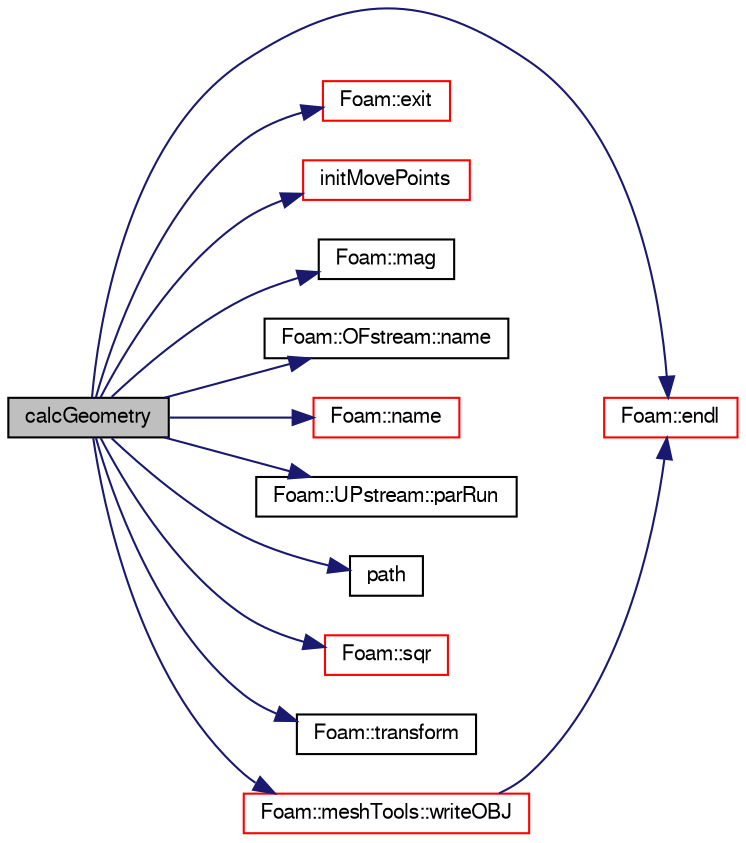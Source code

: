 digraph "calcGeometry"
{
  bgcolor="transparent";
  edge [fontname="FreeSans",fontsize="10",labelfontname="FreeSans",labelfontsize="10"];
  node [fontname="FreeSans",fontsize="10",shape=record];
  rankdir="LR";
  Node29 [label="calcGeometry",height=0.2,width=0.4,color="black", fillcolor="grey75", style="filled", fontcolor="black"];
  Node29 -> Node30 [color="midnightblue",fontsize="10",style="solid",fontname="FreeSans"];
  Node30 [label="Foam::endl",height=0.2,width=0.4,color="red",URL="$a21124.html#a2db8fe02a0d3909e9351bb4275b23ce4",tooltip="Add newline and flush stream. "];
  Node29 -> Node32 [color="midnightblue",fontsize="10",style="solid",fontname="FreeSans"];
  Node32 [label="Foam::exit",height=0.2,width=0.4,color="red",URL="$a21124.html#a06ca7250d8e89caf05243ec094843642"];
  Node29 -> Node77 [color="midnightblue",fontsize="10",style="solid",fontname="FreeSans"];
  Node77 [label="initMovePoints",height=0.2,width=0.4,color="red",URL="$a27454.html#a2bad1de417e8eb8f09a4ed66147a3274",tooltip="Initialise the patches for moving points. "];
  Node29 -> Node82 [color="midnightblue",fontsize="10",style="solid",fontname="FreeSans"];
  Node82 [label="Foam::mag",height=0.2,width=0.4,color="black",URL="$a21124.html#a929da2a3fdcf3dacbbe0487d3a330dae"];
  Node29 -> Node83 [color="midnightblue",fontsize="10",style="solid",fontname="FreeSans"];
  Node83 [label="Foam::OFstream::name",height=0.2,width=0.4,color="black",URL="$a26190.html#aba53f1f9c8fadfa65f4099af10df348c",tooltip="Return the name of the stream. "];
  Node29 -> Node84 [color="midnightblue",fontsize="10",style="solid",fontname="FreeSans"];
  Node84 [label="Foam::name",height=0.2,width=0.4,color="red",URL="$a21124.html#adcb0df2bd4953cb6bb390272d8263c3a",tooltip="Return a string representation of a complex. "];
  Node29 -> Node56 [color="midnightblue",fontsize="10",style="solid",fontname="FreeSans"];
  Node56 [label="Foam::UPstream::parRun",height=0.2,width=0.4,color="black",URL="$a26270.html#adbb27f04b5705440fb8b09f278059011",tooltip="Is this a parallel run? "];
  Node29 -> Node87 [color="midnightblue",fontsize="10",style="solid",fontname="FreeSans"];
  Node87 [label="path",height=0.2,width=0.4,color="black",URL="$a19364.html#ad8adfaf80503dc99cbb14bf07bf1eb22"];
  Node29 -> Node88 [color="midnightblue",fontsize="10",style="solid",fontname="FreeSans"];
  Node88 [label="Foam::sqr",height=0.2,width=0.4,color="red",URL="$a21124.html#a277dc11c581d53826ab5090b08f3b17b"];
  Node29 -> Node92 [color="midnightblue",fontsize="10",style="solid",fontname="FreeSans"];
  Node92 [label="Foam::transform",height=0.2,width=0.4,color="black",URL="$a21124.html#a919915170941701c1223291531ad010c"];
  Node29 -> Node93 [color="midnightblue",fontsize="10",style="solid",fontname="FreeSans"];
  Node93 [label="Foam::meshTools::writeOBJ",height=0.2,width=0.4,color="red",URL="$a21153.html#afd76c6ccc8ee4a5957f0232218167c17",tooltip="Write obj representation of point. "];
  Node93 -> Node30 [color="midnightblue",fontsize="10",style="solid",fontname="FreeSans"];
}
